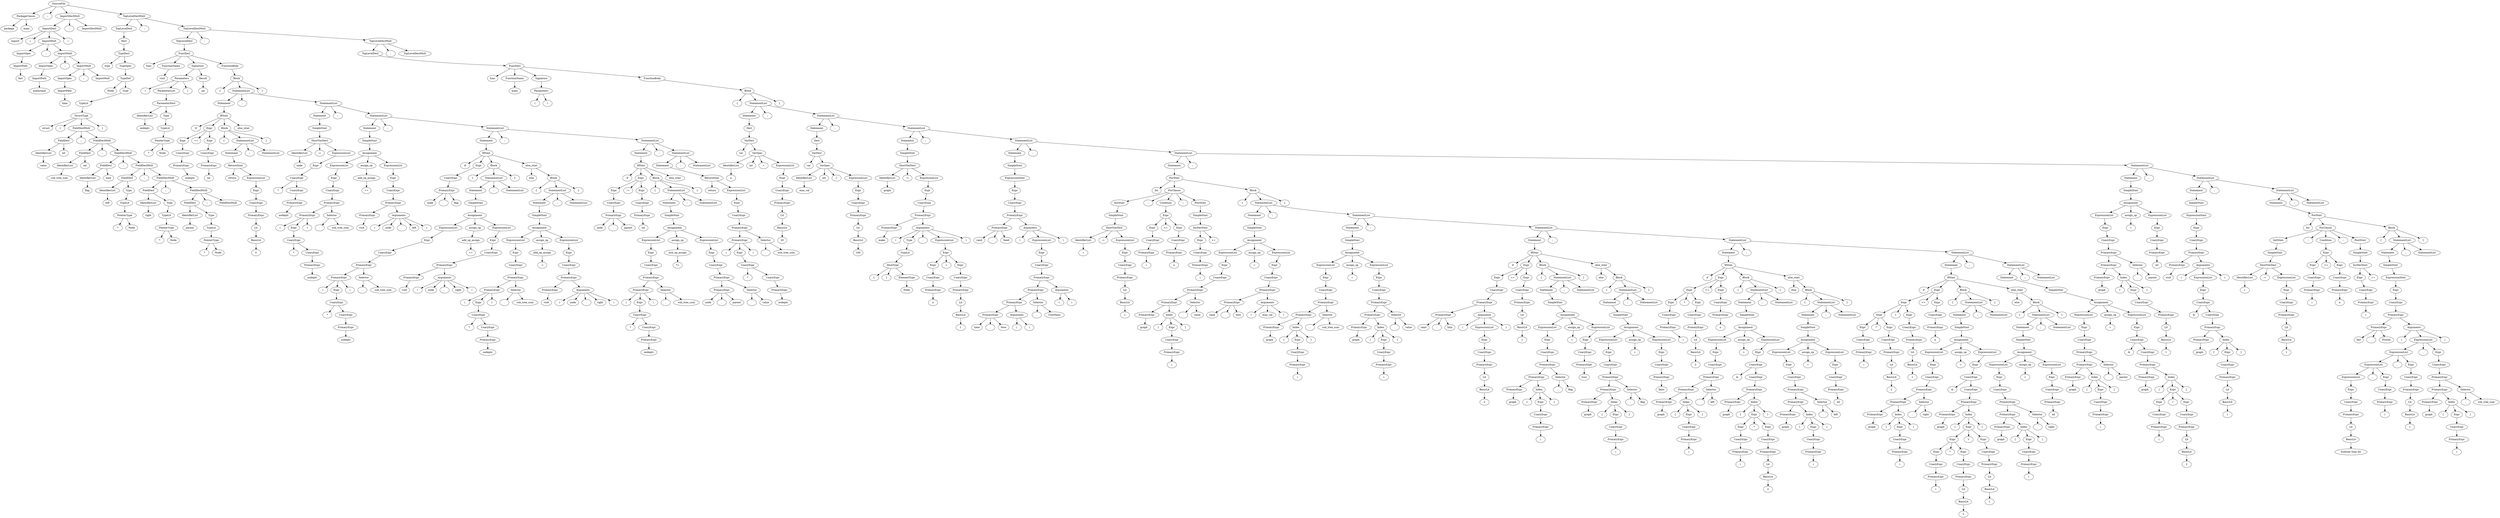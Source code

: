 digraph ParseTree {
0[label="SourceFile"]; 1[label="PackageClause"]; 0->1 ;
1[label="PackageClause"]; 2[label="package"]; 1->2 ;
1[label="PackageClause"]; 3[label="main"]; 1->3 ;
0[label="SourceFile"]; 4[label=";"]; 0->4 ;
0[label="SourceFile"]; 5[label="ImportDeclMult"]; 0->5 ;
5[label="ImportDeclMult"]; 6[label="ImportDecl"]; 5->6 ;
6[label="ImportDecl"]; 7[label="import"]; 6->7 ;
6[label="ImportDecl"]; 8[label="("]; 6->8 ;
6[label="ImportDecl"]; 9[label="ImportMult"]; 6->9 ;
9[label="ImportMult"]; 10[label="ImportSpec"]; 9->10 ;
10[label="ImportSpec"]; 11[label="ImportPath"]; 10->11 ;
11[label="ImportPath"]; 12[label="fmt"]; 11->12 ;
9[label="ImportMult"]; 13[label=";"]; 9->13 ;
9[label="ImportMult"]; 14[label="ImportMult"]; 9->14 ;
14[label="ImportMult"]; 15[label="ImportSpec"]; 14->15 ;
15[label="ImportSpec"]; 16[label="ImportPath"]; 15->16 ;
16[label="ImportPath"]; 17[label="math/rand"]; 16->17 ;
14[label="ImportMult"]; 18[label=";"]; 14->18 ;
14[label="ImportMult"]; 19[label="ImportMult"]; 14->19 ;
19[label="ImportMult"]; 20[label="ImportSpec"]; 19->20 ;
20[label="ImportSpec"]; 21[label="ImportPath"]; 20->21 ;
21[label="ImportPath"]; 22[label="time"]; 21->22 ;
19[label="ImportMult"]; 23[label=";"]; 19->23 ;
19[label="ImportMult"]; 24[label="ImportMult"]; 19->24 ;
6[label="ImportDecl"]; 25[label=")"]; 6->25 ;
5[label="ImportDeclMult"]; 26[label=";"]; 5->26 ;
5[label="ImportDeclMult"]; 27[label="ImportDeclMult"]; 5->27 ;
0[label="SourceFile"]; 28[label="TopLevelDeclMult"]; 0->28 ;
28[label="TopLevelDeclMult"]; 29[label="TopLevelDecl"]; 28->29 ;
29[label="TopLevelDecl"]; 30[label="Decl"]; 29->30 ;
30[label="Decl"]; 31[label="TypeDecl"]; 30->31 ;
31[label="TypeDecl"]; 32[label="type"]; 31->32 ;
31[label="TypeDecl"]; 33[label="TypeSpec"]; 31->33 ;
33[label="TypeSpec"]; 34[label="TypeDef"]; 33->34 ;
34[label="TypeDef"]; 35[label="Node"]; 34->35 ;
34[label="TypeDef"]; 36[label="Type"]; 34->36 ;
36[label="Type"]; 37[label="TypeLit"]; 36->37 ;
37[label="TypeLit"]; 38[label="StructType"]; 37->38 ;
38[label="StructType"]; 39[label="struct"]; 38->39 ;
38[label="StructType"]; 40[label="{"]; 38->40 ;
38[label="StructType"]; 41[label="FieldDeclMult"]; 38->41 ;
41[label="FieldDeclMult"]; 42[label="FieldDecl"]; 41->42 ;
42[label="FieldDecl"]; 43[label="IdentifierList"]; 42->43 ;
43[label="IdentifierList"]; 44[label="value"]; 43->44 ;
42[label="FieldDecl"]; 45[label="int"]; 42->45 ;
41[label="FieldDeclMult"]; 46[label=";"]; 41->46 ;
41[label="FieldDeclMult"]; 47[label="FieldDeclMult"]; 41->47 ;
47[label="FieldDeclMult"]; 48[label="FieldDecl"]; 47->48 ;
48[label="FieldDecl"]; 49[label="IdentifierList"]; 48->49 ;
49[label="IdentifierList"]; 50[label="sub_tree_sum"]; 49->50 ;
48[label="FieldDecl"]; 51[label="int"]; 48->51 ;
47[label="FieldDeclMult"]; 52[label=";"]; 47->52 ;
47[label="FieldDeclMult"]; 53[label="FieldDeclMult"]; 47->53 ;
53[label="FieldDeclMult"]; 54[label="FieldDecl"]; 53->54 ;
54[label="FieldDecl"]; 55[label="IdentifierList"]; 54->55 ;
55[label="IdentifierList"]; 56[label="flag"]; 55->56 ;
54[label="FieldDecl"]; 57[label="bool"]; 54->57 ;
53[label="FieldDeclMult"]; 58[label=";"]; 53->58 ;
53[label="FieldDeclMult"]; 59[label="FieldDeclMult"]; 53->59 ;
59[label="FieldDeclMult"]; 60[label="FieldDecl"]; 59->60 ;
60[label="FieldDecl"]; 61[label="IdentifierList"]; 60->61 ;
61[label="IdentifierList"]; 62[label="left"]; 61->62 ;
60[label="FieldDecl"]; 63[label="Type"]; 60->63 ;
63[label="Type"]; 64[label="TypeLit"]; 63->64 ;
64[label="TypeLit"]; 65[label="PointerType"]; 64->65 ;
65[label="PointerType"]; 66[label="*"]; 65->66 ;
65[label="PointerType"]; 67[label="Node"]; 65->67 ;
59[label="FieldDeclMult"]; 68[label=";"]; 59->68 ;
59[label="FieldDeclMult"]; 69[label="FieldDeclMult"]; 59->69 ;
69[label="FieldDeclMult"]; 70[label="FieldDecl"]; 69->70 ;
70[label="FieldDecl"]; 71[label="IdentifierList"]; 70->71 ;
71[label="IdentifierList"]; 72[label="right"]; 71->72 ;
70[label="FieldDecl"]; 73[label="Type"]; 70->73 ;
73[label="Type"]; 74[label="TypeLit"]; 73->74 ;
74[label="TypeLit"]; 75[label="PointerType"]; 74->75 ;
75[label="PointerType"]; 76[label="*"]; 75->76 ;
75[label="PointerType"]; 77[label="Node"]; 75->77 ;
69[label="FieldDeclMult"]; 78[label=";"]; 69->78 ;
69[label="FieldDeclMult"]; 79[label="FieldDeclMult"]; 69->79 ;
79[label="FieldDeclMult"]; 80[label="FieldDecl"]; 79->80 ;
80[label="FieldDecl"]; 81[label="IdentifierList"]; 80->81 ;
81[label="IdentifierList"]; 82[label="parent"]; 81->82 ;
80[label="FieldDecl"]; 83[label="Type"]; 80->83 ;
83[label="Type"]; 84[label="TypeLit"]; 83->84 ;
84[label="TypeLit"]; 85[label="PointerType"]; 84->85 ;
85[label="PointerType"]; 86[label="*"]; 85->86 ;
85[label="PointerType"]; 87[label="Node"]; 85->87 ;
79[label="FieldDeclMult"]; 88[label=";"]; 79->88 ;
79[label="FieldDeclMult"]; 89[label="FieldDeclMult"]; 79->89 ;
38[label="StructType"]; 90[label="}"]; 38->90 ;
28[label="TopLevelDeclMult"]; 91[label=";"]; 28->91 ;
28[label="TopLevelDeclMult"]; 92[label="TopLevelDeclMult"]; 28->92 ;
92[label="TopLevelDeclMult"]; 93[label="TopLevelDecl"]; 92->93 ;
93[label="TopLevelDecl"]; 94[label="FuncDecl"]; 93->94 ;
94[label="FuncDecl"]; 95[label="func"]; 94->95 ;
94[label="FuncDecl"]; 96[label="FunctionName"]; 94->96 ;
96[label="FunctionName"]; 97[label="visit"]; 96->97 ;
94[label="FuncDecl"]; 98[label="Signature"]; 94->98 ;
98[label="Signature"]; 99[label="Parameters"]; 98->99 ;
99[label="Parameters"]; 100[label="("]; 99->100 ;
99[label="Parameters"]; 101[label="ParameterList"]; 99->101 ;
101[label="ParameterList"]; 102[label="ParameterDecl"]; 101->102 ;
102[label="ParameterDecl"]; 103[label="IdentifierList"]; 102->103 ;
103[label="IdentifierList"]; 104[label="nodeptr"]; 103->104 ;
102[label="ParameterDecl"]; 105[label="Type"]; 102->105 ;
105[label="Type"]; 106[label="TypeLit"]; 105->106 ;
106[label="TypeLit"]; 107[label="PointerType"]; 106->107 ;
107[label="PointerType"]; 108[label="*"]; 107->108 ;
107[label="PointerType"]; 109[label="Node"]; 107->109 ;
99[label="Parameters"]; 110[label=")"]; 99->110 ;
98[label="Signature"]; 111[label="Result"]; 98->111 ;
111[label="Result"]; 112[label="int"]; 111->112 ;
94[label="FuncDecl"]; 113[label="FunctionBody"]; 94->113 ;
113[label="FunctionBody"]; 114[label="Block"]; 113->114 ;
114[label="Block"]; 115[label="{"]; 114->115 ;
114[label="Block"]; 116[label="StatementList"]; 114->116 ;
116[label="StatementList"]; 117[label="Statement"]; 116->117 ;
117[label="Statement"]; 118[label="IfStmt"]; 117->118 ;
118[label="IfStmt"]; 119[label="if"]; 118->119 ;
118[label="IfStmt"]; 120[label="Expr"]; 118->120 ;
120[label="Expr"]; 121[label="Expr"]; 120->121 ;
121[label="Expr"]; 122[label="UnaryExpr"]; 121->122 ;
122[label="UnaryExpr"]; 123[label="PrimaryExpr"]; 122->123 ;
123[label="PrimaryExpr"]; 124[label="nodeptr"]; 123->124 ;
120[label="Expr"]; 125[label="=="]; 120->125 ;
120[label="Expr"]; 126[label="Expr"]; 120->126 ;
126[label="Expr"]; 127[label="UnaryExpr"]; 126->127 ;
127[label="UnaryExpr"]; 128[label="PrimaryExpr"]; 127->128 ;
128[label="PrimaryExpr"]; 129[label="nil"]; 128->129 ;
118[label="IfStmt"]; 130[label="Block"]; 118->130 ;
130[label="Block"]; 131[label="{"]; 130->131 ;
130[label="Block"]; 132[label="StatementList"]; 130->132 ;
132[label="StatementList"]; 133[label="Statement"]; 132->133 ;
133[label="Statement"]; 134[label="ReturnStmt"]; 133->134 ;
134[label="ReturnStmt"]; 135[label="return"]; 134->135 ;
134[label="ReturnStmt"]; 136[label="ExpressionList"]; 134->136 ;
136[label="ExpressionList"]; 137[label="Expr"]; 136->137 ;
137[label="Expr"]; 138[label="UnaryExpr"]; 137->138 ;
138[label="UnaryExpr"]; 139[label="PrimaryExpr"]; 138->139 ;
139[label="PrimaryExpr"]; 140[label="Lit"]; 139->140 ;
140[label="Lit"]; 141[label="BasicLit"]; 140->141 ;
141[label="BasicLit"]; 142[label="0"]; 141->142 ;
132[label="StatementList"]; 143[label=";"]; 132->143 ;
132[label="StatementList"]; 144[label="StatementList"]; 132->144 ;
130[label="Block"]; 145[label="}"]; 130->145 ;
118[label="IfStmt"]; 146[label="else_stmt"]; 118->146 ;
116[label="StatementList"]; 147[label=";"]; 116->147 ;
116[label="StatementList"]; 148[label="StatementList"]; 116->148 ;
148[label="StatementList"]; 149[label="Statement"]; 148->149 ;
149[label="Statement"]; 150[label="SimpleStmt"]; 149->150 ;
150[label="SimpleStmt"]; 151[label="ShortVarDecl"]; 150->151 ;
151[label="ShortVarDecl"]; 152[label="IdentifierList"]; 151->152 ;
152[label="IdentifierList"]; 153[label="node"]; 152->153 ;
151[label="ShortVarDecl"]; 154[label=":="]; 151->154 ;
151[label="ShortVarDecl"]; 155[label="ExpressionList"]; 151->155 ;
155[label="ExpressionList"]; 156[label="Expr"]; 155->156 ;
156[label="Expr"]; 157[label="UnaryExpr"]; 156->157 ;
157[label="UnaryExpr"]; 158[label="*"]; 157->158 ;
157[label="UnaryExpr"]; 159[label="UnaryExpr"]; 157->159 ;
159[label="UnaryExpr"]; 160[label="PrimaryExpr"]; 159->160 ;
160[label="PrimaryExpr"]; 161[label="nodeptr"]; 160->161 ;
148[label="StatementList"]; 162[label=";"]; 148->162 ;
148[label="StatementList"]; 163[label="StatementList"]; 148->163 ;
163[label="StatementList"]; 164[label="Statement"]; 163->164 ;
164[label="Statement"]; 165[label="SimpleStmt"]; 164->165 ;
165[label="SimpleStmt"]; 166[label="Assignment"]; 165->166 ;
166[label="Assignment"]; 167[label="ExpressionList"]; 166->167 ;
167[label="ExpressionList"]; 168[label="Expr"]; 167->168 ;
168[label="Expr"]; 169[label="UnaryExpr"]; 168->169 ;
169[label="UnaryExpr"]; 170[label="PrimaryExpr"]; 169->170 ;
170[label="PrimaryExpr"]; 171[label="PrimaryExpr"]; 170->171 ;
171[label="PrimaryExpr"]; 172[label="("]; 171->172 ;
171[label="PrimaryExpr"]; 173[label="Expr"]; 171->173 ;
173[label="Expr"]; 174[label="UnaryExpr"]; 173->174 ;
174[label="UnaryExpr"]; 175[label="*"]; 174->175 ;
174[label="UnaryExpr"]; 176[label="UnaryExpr"]; 174->176 ;
176[label="UnaryExpr"]; 177[label="PrimaryExpr"]; 176->177 ;
177[label="PrimaryExpr"]; 178[label="nodeptr"]; 177->178 ;
171[label="PrimaryExpr"]; 179[label=")"]; 171->179 ;
170[label="PrimaryExpr"]; 180[label="Selector"]; 170->180 ;
180[label="Selector"]; 181[label="."]; 180->181 ;
180[label="Selector"]; 182[label="sub_tree_sum"]; 180->182 ;
166[label="Assignment"]; 183[label="assign_op"]; 166->183 ;
183[label="assign_op"]; 184[label="add_op_assign"]; 183->184 ;
184[label="add_op_assign"]; 185[label="+="]; 184->185 ;
166[label="Assignment"]; 186[label="ExpressionList"]; 166->186 ;
186[label="ExpressionList"]; 187[label="Expr"]; 186->187 ;
187[label="Expr"]; 188[label="UnaryExpr"]; 187->188 ;
188[label="UnaryExpr"]; 189[label="PrimaryExpr"]; 188->189 ;
189[label="PrimaryExpr"]; 190[label="PrimaryExpr"]; 189->190 ;
190[label="PrimaryExpr"]; 191[label="visit"]; 190->191 ;
189[label="PrimaryExpr"]; 192[label="Arguments"]; 189->192 ;
192[label="Arguments"]; 193[label="("]; 192->193 ;
192[label="Arguments"]; 194[label="node"]; 192->194 ;
192[label="Arguments"]; 195[label="."]; 192->195 ;
192[label="Arguments"]; 196[label="left"]; 192->196 ;
192[label="Arguments"]; 197[label=")"]; 192->197 ;
163[label="StatementList"]; 198[label=";"]; 163->198 ;
163[label="StatementList"]; 199[label="StatementList"]; 163->199 ;
199[label="StatementList"]; 200[label="Statement"]; 199->200 ;
200[label="Statement"]; 201[label="IfStmt"]; 200->201 ;
201[label="IfStmt"]; 202[label="if"]; 201->202 ;
201[label="IfStmt"]; 203[label="Expr"]; 201->203 ;
203[label="Expr"]; 204[label="UnaryExpr"]; 203->204 ;
204[label="UnaryExpr"]; 205[label="PrimaryExpr"]; 204->205 ;
205[label="PrimaryExpr"]; 206[label="node"]; 205->206 ;
205[label="PrimaryExpr"]; 207[label="."]; 205->207 ;
205[label="PrimaryExpr"]; 208[label="flag"]; 205->208 ;
201[label="IfStmt"]; 209[label="Block"]; 201->209 ;
209[label="Block"]; 210[label="{"]; 209->210 ;
209[label="Block"]; 211[label="StatementList"]; 209->211 ;
211[label="StatementList"]; 212[label="Statement"]; 211->212 ;
212[label="Statement"]; 213[label="SimpleStmt"]; 212->213 ;
213[label="SimpleStmt"]; 214[label="Assignment"]; 213->214 ;
214[label="Assignment"]; 215[label="ExpressionList"]; 214->215 ;
215[label="ExpressionList"]; 216[label="Expr"]; 215->216 ;
216[label="Expr"]; 217[label="UnaryExpr"]; 216->217 ;
217[label="UnaryExpr"]; 218[label="PrimaryExpr"]; 217->218 ;
218[label="PrimaryExpr"]; 219[label="PrimaryExpr"]; 218->219 ;
219[label="PrimaryExpr"]; 220[label="("]; 219->220 ;
219[label="PrimaryExpr"]; 221[label="Expr"]; 219->221 ;
221[label="Expr"]; 222[label="UnaryExpr"]; 221->222 ;
222[label="UnaryExpr"]; 223[label="*"]; 222->223 ;
222[label="UnaryExpr"]; 224[label="UnaryExpr"]; 222->224 ;
224[label="UnaryExpr"]; 225[label="PrimaryExpr"]; 224->225 ;
225[label="PrimaryExpr"]; 226[label="nodeptr"]; 225->226 ;
219[label="PrimaryExpr"]; 227[label=")"]; 219->227 ;
218[label="PrimaryExpr"]; 228[label="Selector"]; 218->228 ;
228[label="Selector"]; 229[label="."]; 228->229 ;
228[label="Selector"]; 230[label="sub_tree_sum"]; 228->230 ;
214[label="Assignment"]; 231[label="assign_op"]; 214->231 ;
231[label="assign_op"]; 232[label="add_op_assign"]; 231->232 ;
232[label="add_op_assign"]; 233[label="+="]; 232->233 ;
214[label="Assignment"]; 234[label="ExpressionList"]; 214->234 ;
234[label="ExpressionList"]; 235[label="Expr"]; 234->235 ;
235[label="Expr"]; 236[label="UnaryExpr"]; 235->236 ;
236[label="UnaryExpr"]; 237[label="PrimaryExpr"]; 236->237 ;
237[label="PrimaryExpr"]; 238[label="PrimaryExpr"]; 237->238 ;
238[label="PrimaryExpr"]; 239[label="visit"]; 238->239 ;
237[label="PrimaryExpr"]; 240[label="Arguments"]; 237->240 ;
240[label="Arguments"]; 241[label="("]; 240->241 ;
240[label="Arguments"]; 242[label="node"]; 240->242 ;
240[label="Arguments"]; 243[label="."]; 240->243 ;
240[label="Arguments"]; 244[label="right"]; 240->244 ;
240[label="Arguments"]; 245[label=")"]; 240->245 ;
211[label="StatementList"]; 246[label=";"]; 211->246 ;
211[label="StatementList"]; 247[label="StatementList"]; 211->247 ;
209[label="Block"]; 248[label="}"]; 209->248 ;
201[label="IfStmt"]; 249[label="else_stmt"]; 201->249 ;
249[label="else_stmt"]; 250[label="else"]; 249->250 ;
249[label="else_stmt"]; 251[label="Block"]; 249->251 ;
251[label="Block"]; 252[label="{"]; 251->252 ;
251[label="Block"]; 253[label="StatementList"]; 251->253 ;
253[label="StatementList"]; 254[label="Statement"]; 253->254 ;
254[label="Statement"]; 255[label="SimpleStmt"]; 254->255 ;
255[label="SimpleStmt"]; 256[label="Assignment"]; 255->256 ;
256[label="Assignment"]; 257[label="ExpressionList"]; 256->257 ;
257[label="ExpressionList"]; 258[label="Expr"]; 257->258 ;
258[label="Expr"]; 259[label="UnaryExpr"]; 258->259 ;
259[label="UnaryExpr"]; 260[label="PrimaryExpr"]; 259->260 ;
260[label="PrimaryExpr"]; 261[label="PrimaryExpr"]; 260->261 ;
261[label="PrimaryExpr"]; 262[label="("]; 261->262 ;
261[label="PrimaryExpr"]; 263[label="Expr"]; 261->263 ;
263[label="Expr"]; 264[label="UnaryExpr"]; 263->264 ;
264[label="UnaryExpr"]; 265[label="*"]; 264->265 ;
264[label="UnaryExpr"]; 266[label="UnaryExpr"]; 264->266 ;
266[label="UnaryExpr"]; 267[label="PrimaryExpr"]; 266->267 ;
267[label="PrimaryExpr"]; 268[label="nodeptr"]; 267->268 ;
261[label="PrimaryExpr"]; 269[label=")"]; 261->269 ;
260[label="PrimaryExpr"]; 270[label="Selector"]; 260->270 ;
270[label="Selector"]; 271[label="."]; 270->271 ;
270[label="Selector"]; 272[label="sub_tree_sum"]; 270->272 ;
256[label="Assignment"]; 273[label="assign_op"]; 256->273 ;
273[label="assign_op"]; 274[label="add_op_assign"]; 273->274 ;
274[label="add_op_assign"]; 275[label="-="]; 274->275 ;
256[label="Assignment"]; 276[label="ExpressionList"]; 256->276 ;
276[label="ExpressionList"]; 277[label="Expr"]; 276->277 ;
277[label="Expr"]; 278[label="UnaryExpr"]; 277->278 ;
278[label="UnaryExpr"]; 279[label="PrimaryExpr"]; 278->279 ;
279[label="PrimaryExpr"]; 280[label="PrimaryExpr"]; 279->280 ;
280[label="PrimaryExpr"]; 281[label="visit"]; 280->281 ;
279[label="PrimaryExpr"]; 282[label="Arguments"]; 279->282 ;
282[label="Arguments"]; 283[label="("]; 282->283 ;
282[label="Arguments"]; 284[label="node"]; 282->284 ;
282[label="Arguments"]; 285[label="."]; 282->285 ;
282[label="Arguments"]; 286[label="right"]; 282->286 ;
282[label="Arguments"]; 287[label=")"]; 282->287 ;
253[label="StatementList"]; 288[label=";"]; 253->288 ;
253[label="StatementList"]; 289[label="StatementList"]; 253->289 ;
251[label="Block"]; 290[label="}"]; 251->290 ;
199[label="StatementList"]; 291[label=";"]; 199->291 ;
199[label="StatementList"]; 292[label="StatementList"]; 199->292 ;
292[label="StatementList"]; 293[label="Statement"]; 292->293 ;
293[label="Statement"]; 294[label="IfStmt"]; 293->294 ;
294[label="IfStmt"]; 295[label="if"]; 294->295 ;
294[label="IfStmt"]; 296[label="Expr"]; 294->296 ;
296[label="Expr"]; 297[label="Expr"]; 296->297 ;
297[label="Expr"]; 298[label="UnaryExpr"]; 297->298 ;
298[label="UnaryExpr"]; 299[label="PrimaryExpr"]; 298->299 ;
299[label="PrimaryExpr"]; 300[label="node"]; 299->300 ;
299[label="PrimaryExpr"]; 301[label="."]; 299->301 ;
299[label="PrimaryExpr"]; 302[label="parent"]; 299->302 ;
296[label="Expr"]; 303[label="!="]; 296->303 ;
296[label="Expr"]; 304[label="Expr"]; 296->304 ;
304[label="Expr"]; 305[label="UnaryExpr"]; 304->305 ;
305[label="UnaryExpr"]; 306[label="PrimaryExpr"]; 305->306 ;
306[label="PrimaryExpr"]; 307[label="nil"]; 306->307 ;
294[label="IfStmt"]; 308[label="Block"]; 294->308 ;
308[label="Block"]; 309[label="{"]; 308->309 ;
308[label="Block"]; 310[label="StatementList"]; 308->310 ;
310[label="StatementList"]; 311[label="Statement"]; 310->311 ;
311[label="Statement"]; 312[label="SimpleStmt"]; 311->312 ;
312[label="SimpleStmt"]; 313[label="Assignment"]; 312->313 ;
313[label="Assignment"]; 314[label="ExpressionList"]; 313->314 ;
314[label="ExpressionList"]; 315[label="Expr"]; 314->315 ;
315[label="Expr"]; 316[label="UnaryExpr"]; 315->316 ;
316[label="UnaryExpr"]; 317[label="PrimaryExpr"]; 316->317 ;
317[label="PrimaryExpr"]; 318[label="PrimaryExpr"]; 317->318 ;
318[label="PrimaryExpr"]; 319[label="("]; 318->319 ;
318[label="PrimaryExpr"]; 320[label="Expr"]; 318->320 ;
320[label="Expr"]; 321[label="UnaryExpr"]; 320->321 ;
321[label="UnaryExpr"]; 322[label="*"]; 321->322 ;
321[label="UnaryExpr"]; 323[label="UnaryExpr"]; 321->323 ;
323[label="UnaryExpr"]; 324[label="PrimaryExpr"]; 323->324 ;
324[label="PrimaryExpr"]; 325[label="nodeptr"]; 324->325 ;
318[label="PrimaryExpr"]; 326[label=")"]; 318->326 ;
317[label="PrimaryExpr"]; 327[label="Selector"]; 317->327 ;
327[label="Selector"]; 328[label="."]; 327->328 ;
327[label="Selector"]; 329[label="sub_tree_sum"]; 327->329 ;
313[label="Assignment"]; 330[label="assign_op"]; 313->330 ;
330[label="assign_op"]; 331[label="mul_op_assign"]; 330->331 ;
331[label="mul_op_assign"]; 332[label="*="]; 331->332 ;
313[label="Assignment"]; 333[label="ExpressionList"]; 313->333 ;
333[label="ExpressionList"]; 334[label="Expr"]; 333->334 ;
334[label="Expr"]; 335[label="UnaryExpr"]; 334->335 ;
335[label="UnaryExpr"]; 336[label="PrimaryExpr"]; 335->336 ;
336[label="PrimaryExpr"]; 337[label="PrimaryExpr"]; 336->337 ;
337[label="PrimaryExpr"]; 338[label="node"]; 337->338 ;
337[label="PrimaryExpr"]; 339[label="."]; 337->339 ;
337[label="PrimaryExpr"]; 340[label="parent"]; 337->340 ;
336[label="PrimaryExpr"]; 341[label="Selector"]; 336->341 ;
341[label="Selector"]; 342[label="."]; 341->342 ;
341[label="Selector"]; 343[label="value"]; 341->343 ;
310[label="StatementList"]; 344[label=";"]; 310->344 ;
310[label="StatementList"]; 345[label="StatementList"]; 310->345 ;
308[label="Block"]; 346[label="}"]; 308->346 ;
294[label="IfStmt"]; 347[label="else_stmt"]; 294->347 ;
292[label="StatementList"]; 348[label=";"]; 292->348 ;
292[label="StatementList"]; 349[label="StatementList"]; 292->349 ;
349[label="StatementList"]; 350[label="Statement"]; 349->350 ;
350[label="Statement"]; 351[label="ReturnStmt"]; 350->351 ;
351[label="ReturnStmt"]; 352[label="return"]; 351->352 ;
351[label="ReturnStmt"]; 353[label="ExpressionList"]; 351->353 ;
353[label="ExpressionList"]; 354[label="Expr"]; 353->354 ;
354[label="Expr"]; 355[label="UnaryExpr"]; 354->355 ;
355[label="UnaryExpr"]; 356[label="PrimaryExpr"]; 355->356 ;
356[label="PrimaryExpr"]; 357[label="PrimaryExpr"]; 356->357 ;
357[label="PrimaryExpr"]; 358[label="("]; 357->358 ;
357[label="PrimaryExpr"]; 359[label="Expr"]; 357->359 ;
359[label="Expr"]; 360[label="UnaryExpr"]; 359->360 ;
360[label="UnaryExpr"]; 361[label="*"]; 360->361 ;
360[label="UnaryExpr"]; 362[label="UnaryExpr"]; 360->362 ;
362[label="UnaryExpr"]; 363[label="PrimaryExpr"]; 362->363 ;
363[label="PrimaryExpr"]; 364[label="nodeptr"]; 363->364 ;
357[label="PrimaryExpr"]; 365[label=")"]; 357->365 ;
356[label="PrimaryExpr"]; 366[label="Selector"]; 356->366 ;
366[label="Selector"]; 367[label="."]; 366->367 ;
366[label="Selector"]; 368[label="sub_tree_sum"]; 366->368 ;
349[label="StatementList"]; 369[label=";"]; 349->369 ;
349[label="StatementList"]; 370[label="StatementList"]; 349->370 ;
114[label="Block"]; 371[label="}"]; 114->371 ;
92[label="TopLevelDeclMult"]; 372[label=";"]; 92->372 ;
92[label="TopLevelDeclMult"]; 373[label="TopLevelDeclMult"]; 92->373 ;
373[label="TopLevelDeclMult"]; 374[label="TopLevelDecl"]; 373->374 ;
374[label="TopLevelDecl"]; 375[label="FuncDecl"]; 374->375 ;
375[label="FuncDecl"]; 376[label="func"]; 375->376 ;
375[label="FuncDecl"]; 377[label="FunctionName"]; 375->377 ;
377[label="FunctionName"]; 378[label="main"]; 377->378 ;
375[label="FuncDecl"]; 379[label="Signature"]; 375->379 ;
379[label="Signature"]; 380[label="Parameters"]; 379->380 ;
380[label="Parameters"]; 381[label="("]; 380->381 ;
380[label="Parameters"]; 382[label=")"]; 380->382 ;
375[label="FuncDecl"]; 383[label="FunctionBody"]; 375->383 ;
383[label="FunctionBody"]; 384[label="Block"]; 383->384 ;
384[label="Block"]; 385[label="{"]; 384->385 ;
384[label="Block"]; 386[label="StatementList"]; 384->386 ;
386[label="StatementList"]; 387[label="Statement"]; 386->387 ;
387[label="Statement"]; 388[label="Decl"]; 387->388 ;
388[label="Decl"]; 389[label="VarDecl"]; 388->389 ;
389[label="VarDecl"]; 390[label="var"]; 389->390 ;
389[label="VarDecl"]; 391[label="VarSpec"]; 389->391 ;
391[label="VarSpec"]; 392[label="IdentifierList"]; 391->392 ;
392[label="IdentifierList"]; 393[label="n"]; 392->393 ;
391[label="VarSpec"]; 394[label="int"]; 391->394 ;
391[label="VarSpec"]; 395[label="="]; 391->395 ;
391[label="VarSpec"]; 396[label="ExpressionList"]; 391->396 ;
396[label="ExpressionList"]; 397[label="Expr"]; 396->397 ;
397[label="Expr"]; 398[label="UnaryExpr"]; 397->398 ;
398[label="UnaryExpr"]; 399[label="PrimaryExpr"]; 398->399 ;
399[label="PrimaryExpr"]; 400[label="Lit"]; 399->400 ;
400[label="Lit"]; 401[label="BasicLit"]; 400->401 ;
401[label="BasicLit"]; 402[label="20"]; 401->402 ;
386[label="StatementList"]; 403[label=";"]; 386->403 ;
386[label="StatementList"]; 404[label="StatementList"]; 386->404 ;
404[label="StatementList"]; 405[label="Statement"]; 404->405 ;
405[label="Statement"]; 406[label="Decl"]; 405->406 ;
406[label="Decl"]; 407[label="VarDecl"]; 406->407 ;
407[label="VarDecl"]; 408[label="var"]; 407->408 ;
407[label="VarDecl"]; 409[label="VarSpec"]; 407->409 ;
409[label="VarSpec"]; 410[label="IdentifierList"]; 409->410 ;
410[label="IdentifierList"]; 411[label="max_val"]; 410->411 ;
409[label="VarSpec"]; 412[label="int"]; 409->412 ;
409[label="VarSpec"]; 413[label="="]; 409->413 ;
409[label="VarSpec"]; 414[label="ExpressionList"]; 409->414 ;
414[label="ExpressionList"]; 415[label="Expr"]; 414->415 ;
415[label="Expr"]; 416[label="UnaryExpr"]; 415->416 ;
416[label="UnaryExpr"]; 417[label="PrimaryExpr"]; 416->417 ;
417[label="PrimaryExpr"]; 418[label="Lit"]; 417->418 ;
418[label="Lit"]; 419[label="BasicLit"]; 418->419 ;
419[label="BasicLit"]; 420[label="100"]; 419->420 ;
404[label="StatementList"]; 421[label=";"]; 404->421 ;
404[label="StatementList"]; 422[label="StatementList"]; 404->422 ;
422[label="StatementList"]; 423[label="Statement"]; 422->423 ;
423[label="Statement"]; 424[label="SimpleStmt"]; 423->424 ;
424[label="SimpleStmt"]; 425[label="ShortVarDecl"]; 424->425 ;
425[label="ShortVarDecl"]; 426[label="IdentifierList"]; 425->426 ;
426[label="IdentifierList"]; 427[label="graph"]; 426->427 ;
425[label="ShortVarDecl"]; 428[label=":="]; 425->428 ;
425[label="ShortVarDecl"]; 429[label="ExpressionList"]; 425->429 ;
429[label="ExpressionList"]; 430[label="Expr"]; 429->430 ;
430[label="Expr"]; 431[label="UnaryExpr"]; 430->431 ;
431[label="UnaryExpr"]; 432[label="PrimaryExpr"]; 431->432 ;
432[label="PrimaryExpr"]; 433[label="PrimaryExpr"]; 432->433 ;
433[label="PrimaryExpr"]; 434[label="make"]; 433->434 ;
432[label="PrimaryExpr"]; 435[label="Arguments"]; 432->435 ;
435[label="Arguments"]; 436[label="("]; 435->436 ;
435[label="Arguments"]; 437[label="Type"]; 435->437 ;
437[label="Type"]; 438[label="TypeLit"]; 437->438 ;
438[label="TypeLit"]; 439[label="SliceType"]; 438->439 ;
439[label="SliceType"]; 440[label="["]; 439->440 ;
439[label="SliceType"]; 441[label="]"]; 439->441 ;
439[label="SliceType"]; 442[label="ElementType"]; 439->442 ;
442[label="ElementType"]; 443[label="Node"]; 442->443 ;
435[label="Arguments"]; 444[label=","]; 435->444 ;
435[label="Arguments"]; 445[label="ExpressionList"]; 435->445 ;
445[label="ExpressionList"]; 446[label="Expr"]; 445->446 ;
446[label="Expr"]; 447[label="Expr"]; 446->447 ;
447[label="Expr"]; 448[label="UnaryExpr"]; 447->448 ;
448[label="UnaryExpr"]; 449[label="PrimaryExpr"]; 448->449 ;
449[label="PrimaryExpr"]; 450[label="n"]; 449->450 ;
446[label="Expr"]; 451[label="+"]; 446->451 ;
446[label="Expr"]; 452[label="Expr"]; 446->452 ;
452[label="Expr"]; 453[label="UnaryExpr"]; 452->453 ;
453[label="UnaryExpr"]; 454[label="PrimaryExpr"]; 453->454 ;
454[label="PrimaryExpr"]; 455[label="Lit"]; 454->455 ;
455[label="Lit"]; 456[label="BasicLit"]; 455->456 ;
456[label="BasicLit"]; 457[label="1"]; 456->457 ;
435[label="Arguments"]; 458[label=")"]; 435->458 ;
422[label="StatementList"]; 459[label=";"]; 422->459 ;
422[label="StatementList"]; 460[label="StatementList"]; 422->460 ;
460[label="StatementList"]; 461[label="Statement"]; 460->461 ;
461[label="Statement"]; 462[label="SimpleStmt"]; 461->462 ;
462[label="SimpleStmt"]; 463[label="ExpressionStmt"]; 462->463 ;
463[label="ExpressionStmt"]; 464[label="Expr"]; 463->464 ;
464[label="Expr"]; 465[label="UnaryExpr"]; 464->465 ;
465[label="UnaryExpr"]; 466[label="PrimaryExpr"]; 465->466 ;
466[label="PrimaryExpr"]; 467[label="PrimaryExpr"]; 466->467 ;
467[label="PrimaryExpr"]; 468[label="rand"]; 467->468 ;
467[label="PrimaryExpr"]; 469[label="."]; 467->469 ;
467[label="PrimaryExpr"]; 470[label="Seed"]; 467->470 ;
466[label="PrimaryExpr"]; 471[label="Arguments"]; 466->471 ;
471[label="Arguments"]; 472[label="("]; 471->472 ;
471[label="Arguments"]; 473[label="ExpressionList"]; 471->473 ;
473[label="ExpressionList"]; 474[label="Expr"]; 473->474 ;
474[label="Expr"]; 475[label="UnaryExpr"]; 474->475 ;
475[label="UnaryExpr"]; 476[label="PrimaryExpr"]; 475->476 ;
476[label="PrimaryExpr"]; 477[label="PrimaryExpr"]; 476->477 ;
477[label="PrimaryExpr"]; 478[label="PrimaryExpr"]; 477->478 ;
478[label="PrimaryExpr"]; 479[label="PrimaryExpr"]; 478->479 ;
479[label="PrimaryExpr"]; 480[label="time"]; 479->480 ;
479[label="PrimaryExpr"]; 481[label="."]; 479->481 ;
479[label="PrimaryExpr"]; 482[label="Now"]; 479->482 ;
478[label="PrimaryExpr"]; 483[label="Arguments"]; 478->483 ;
483[label="Arguments"]; 484[label="("]; 483->484 ;
483[label="Arguments"]; 485[label=")"]; 483->485 ;
477[label="PrimaryExpr"]; 486[label="Selector"]; 477->486 ;
486[label="Selector"]; 487[label="."]; 486->487 ;
486[label="Selector"]; 488[label="UnixNano"]; 486->488 ;
476[label="PrimaryExpr"]; 489[label="Arguments"]; 476->489 ;
489[label="Arguments"]; 490[label="("]; 489->490 ;
489[label="Arguments"]; 491[label=")"]; 489->491 ;
471[label="Arguments"]; 492[label=")"]; 471->492 ;
460[label="StatementList"]; 493[label=";"]; 460->493 ;
460[label="StatementList"]; 494[label="StatementList"]; 460->494 ;
494[label="StatementList"]; 495[label="Statement"]; 494->495 ;
495[label="Statement"]; 496[label="ForStmt"]; 495->496 ;
496[label="ForStmt"]; 497[label="for"]; 496->497 ;
496[label="ForStmt"]; 498[label="ForClause"]; 496->498 ;
498[label="ForClause"]; 499[label="InitStmt"]; 498->499 ;
499[label="InitStmt"]; 500[label="SimpleStmt"]; 499->500 ;
500[label="SimpleStmt"]; 501[label="ShortVarDecl"]; 500->501 ;
501[label="ShortVarDecl"]; 502[label="IdentifierList"]; 501->502 ;
502[label="IdentifierList"]; 503[label="i"]; 502->503 ;
501[label="ShortVarDecl"]; 504[label=":="]; 501->504 ;
501[label="ShortVarDecl"]; 505[label="ExpressionList"]; 501->505 ;
505[label="ExpressionList"]; 506[label="Expr"]; 505->506 ;
506[label="Expr"]; 507[label="UnaryExpr"]; 506->507 ;
507[label="UnaryExpr"]; 508[label="PrimaryExpr"]; 507->508 ;
508[label="PrimaryExpr"]; 509[label="Lit"]; 508->509 ;
509[label="Lit"]; 510[label="BasicLit"]; 509->510 ;
510[label="BasicLit"]; 511[label="1"]; 510->511 ;
498[label="ForClause"]; 512[label=";"]; 498->512 ;
498[label="ForClause"]; 513[label="Condition"]; 498->513 ;
513[label="Condition"]; 514[label="Expr"]; 513->514 ;
514[label="Expr"]; 515[label="Expr"]; 514->515 ;
515[label="Expr"]; 516[label="UnaryExpr"]; 515->516 ;
516[label="UnaryExpr"]; 517[label="PrimaryExpr"]; 516->517 ;
517[label="PrimaryExpr"]; 518[label="i"]; 517->518 ;
514[label="Expr"]; 519[label="<="]; 514->519 ;
514[label="Expr"]; 520[label="Expr"]; 514->520 ;
520[label="Expr"]; 521[label="UnaryExpr"]; 520->521 ;
521[label="UnaryExpr"]; 522[label="PrimaryExpr"]; 521->522 ;
522[label="PrimaryExpr"]; 523[label="n"]; 522->523 ;
498[label="ForClause"]; 524[label=";"]; 498->524 ;
498[label="ForClause"]; 525[label="PostStmt"]; 498->525 ;
525[label="PostStmt"]; 526[label="SimpleStmt"]; 525->526 ;
526[label="SimpleStmt"]; 527[label="IncDecStmt"]; 526->527 ;
527[label="IncDecStmt"]; 528[label="Expr"]; 527->528 ;
528[label="Expr"]; 529[label="UnaryExpr"]; 528->529 ;
529[label="UnaryExpr"]; 530[label="PrimaryExpr"]; 529->530 ;
530[label="PrimaryExpr"]; 531[label="i"]; 530->531 ;
527[label="IncDecStmt"]; 532[label="++"]; 527->532 ;
496[label="ForStmt"]; 533[label="Block"]; 496->533 ;
533[label="Block"]; 534[label="{"]; 533->534 ;
533[label="Block"]; 535[label="StatementList"]; 533->535 ;
535[label="StatementList"]; 536[label="Statement"]; 535->536 ;
536[label="Statement"]; 537[label="SimpleStmt"]; 536->537 ;
537[label="SimpleStmt"]; 538[label="Assignment"]; 537->538 ;
538[label="Assignment"]; 539[label="ExpressionList"]; 538->539 ;
539[label="ExpressionList"]; 540[label="Expr"]; 539->540 ;
540[label="Expr"]; 541[label="UnaryExpr"]; 540->541 ;
541[label="UnaryExpr"]; 542[label="PrimaryExpr"]; 541->542 ;
542[label="PrimaryExpr"]; 543[label="PrimaryExpr"]; 542->543 ;
543[label="PrimaryExpr"]; 544[label="PrimaryExpr"]; 543->544 ;
544[label="PrimaryExpr"]; 545[label="graph"]; 544->545 ;
543[label="PrimaryExpr"]; 546[label="Index"]; 543->546 ;
546[label="Index"]; 547[label="["]; 546->547 ;
546[label="Index"]; 548[label="Expr"]; 546->548 ;
548[label="Expr"]; 549[label="UnaryExpr"]; 548->549 ;
549[label="UnaryExpr"]; 550[label="PrimaryExpr"]; 549->550 ;
550[label="PrimaryExpr"]; 551[label="i"]; 550->551 ;
546[label="Index"]; 552[label="]"]; 546->552 ;
542[label="PrimaryExpr"]; 553[label="Selector"]; 542->553 ;
553[label="Selector"]; 554[label="."]; 553->554 ;
553[label="Selector"]; 555[label="value"]; 553->555 ;
538[label="Assignment"]; 556[label="assign_op"]; 538->556 ;
556[label="assign_op"]; 557[label="="]; 556->557 ;
538[label="Assignment"]; 558[label="ExpressionList"]; 538->558 ;
558[label="ExpressionList"]; 559[label="Expr"]; 558->559 ;
559[label="Expr"]; 560[label="UnaryExpr"]; 559->560 ;
560[label="UnaryExpr"]; 561[label="PrimaryExpr"]; 560->561 ;
561[label="PrimaryExpr"]; 562[label="PrimaryExpr"]; 561->562 ;
562[label="PrimaryExpr"]; 563[label="rand"]; 562->563 ;
562[label="PrimaryExpr"]; 564[label="."]; 562->564 ;
562[label="PrimaryExpr"]; 565[label="Intn"]; 562->565 ;
561[label="PrimaryExpr"]; 566[label="Arguments"]; 561->566 ;
566[label="Arguments"]; 567[label="("]; 566->567 ;
566[label="Arguments"]; 568[label="max_val"]; 566->568 ;
566[label="Arguments"]; 569[label=")"]; 566->569 ;
535[label="StatementList"]; 570[label=";"]; 535->570 ;
535[label="StatementList"]; 571[label="StatementList"]; 535->571 ;
571[label="StatementList"]; 572[label="Statement"]; 571->572 ;
572[label="Statement"]; 573[label="SimpleStmt"]; 572->573 ;
573[label="SimpleStmt"]; 574[label="Assignment"]; 573->574 ;
574[label="Assignment"]; 575[label="ExpressionList"]; 574->575 ;
575[label="ExpressionList"]; 576[label="Expr"]; 575->576 ;
576[label="Expr"]; 577[label="UnaryExpr"]; 576->577 ;
577[label="UnaryExpr"]; 578[label="PrimaryExpr"]; 577->578 ;
578[label="PrimaryExpr"]; 579[label="PrimaryExpr"]; 578->579 ;
579[label="PrimaryExpr"]; 580[label="PrimaryExpr"]; 579->580 ;
580[label="PrimaryExpr"]; 581[label="graph"]; 580->581 ;
579[label="PrimaryExpr"]; 582[label="Index"]; 579->582 ;
582[label="Index"]; 583[label="["]; 582->583 ;
582[label="Index"]; 584[label="Expr"]; 582->584 ;
584[label="Expr"]; 585[label="UnaryExpr"]; 584->585 ;
585[label="UnaryExpr"]; 586[label="PrimaryExpr"]; 585->586 ;
586[label="PrimaryExpr"]; 587[label="i"]; 586->587 ;
582[label="Index"]; 588[label="]"]; 582->588 ;
578[label="PrimaryExpr"]; 589[label="Selector"]; 578->589 ;
589[label="Selector"]; 590[label="."]; 589->590 ;
589[label="Selector"]; 591[label="sub_tree_sum"]; 589->591 ;
574[label="Assignment"]; 592[label="assign_op"]; 574->592 ;
592[label="assign_op"]; 593[label="="]; 592->593 ;
574[label="Assignment"]; 594[label="ExpressionList"]; 574->594 ;
594[label="ExpressionList"]; 595[label="Expr"]; 594->595 ;
595[label="Expr"]; 596[label="UnaryExpr"]; 595->596 ;
596[label="UnaryExpr"]; 597[label="PrimaryExpr"]; 596->597 ;
597[label="PrimaryExpr"]; 598[label="PrimaryExpr"]; 597->598 ;
598[label="PrimaryExpr"]; 599[label="PrimaryExpr"]; 598->599 ;
599[label="PrimaryExpr"]; 600[label="graph"]; 599->600 ;
598[label="PrimaryExpr"]; 601[label="Index"]; 598->601 ;
601[label="Index"]; 602[label="["]; 601->602 ;
601[label="Index"]; 603[label="Expr"]; 601->603 ;
603[label="Expr"]; 604[label="UnaryExpr"]; 603->604 ;
604[label="UnaryExpr"]; 605[label="PrimaryExpr"]; 604->605 ;
605[label="PrimaryExpr"]; 606[label="i"]; 605->606 ;
601[label="Index"]; 607[label="]"]; 601->607 ;
597[label="PrimaryExpr"]; 608[label="Selector"]; 597->608 ;
608[label="Selector"]; 609[label="."]; 608->609 ;
608[label="Selector"]; 610[label="value"]; 608->610 ;
571[label="StatementList"]; 611[label=";"]; 571->611 ;
571[label="StatementList"]; 612[label="StatementList"]; 571->612 ;
612[label="StatementList"]; 613[label="Statement"]; 612->613 ;
613[label="Statement"]; 614[label="IfStmt"]; 613->614 ;
614[label="IfStmt"]; 615[label="if"]; 614->615 ;
614[label="IfStmt"]; 616[label="Expr"]; 614->616 ;
616[label="Expr"]; 617[label="Expr"]; 616->617 ;
617[label="Expr"]; 618[label="UnaryExpr"]; 617->618 ;
618[label="UnaryExpr"]; 619[label="PrimaryExpr"]; 618->619 ;
619[label="PrimaryExpr"]; 620[label="PrimaryExpr"]; 619->620 ;
620[label="PrimaryExpr"]; 621[label="rand"]; 620->621 ;
620[label="PrimaryExpr"]; 622[label="."]; 620->622 ;
620[label="PrimaryExpr"]; 623[label="Intn"]; 620->623 ;
619[label="PrimaryExpr"]; 624[label="Arguments"]; 619->624 ;
624[label="Arguments"]; 625[label="("]; 624->625 ;
624[label="Arguments"]; 626[label="ExpressionList"]; 624->626 ;
626[label="ExpressionList"]; 627[label="Expr"]; 626->627 ;
627[label="Expr"]; 628[label="UnaryExpr"]; 627->628 ;
628[label="UnaryExpr"]; 629[label="PrimaryExpr"]; 628->629 ;
629[label="PrimaryExpr"]; 630[label="Lit"]; 629->630 ;
630[label="Lit"]; 631[label="BasicLit"]; 630->631 ;
631[label="BasicLit"]; 632[label="2"]; 631->632 ;
624[label="Arguments"]; 633[label=")"]; 624->633 ;
616[label="Expr"]; 634[label="=="]; 616->634 ;
616[label="Expr"]; 635[label="Expr"]; 616->635 ;
635[label="Expr"]; 636[label="UnaryExpr"]; 635->636 ;
636[label="UnaryExpr"]; 637[label="PrimaryExpr"]; 636->637 ;
637[label="PrimaryExpr"]; 638[label="Lit"]; 637->638 ;
638[label="Lit"]; 639[label="BasicLit"]; 638->639 ;
639[label="BasicLit"]; 640[label="1"]; 639->640 ;
614[label="IfStmt"]; 641[label="Block"]; 614->641 ;
641[label="Block"]; 642[label="{"]; 641->642 ;
641[label="Block"]; 643[label="StatementList"]; 641->643 ;
643[label="StatementList"]; 644[label="Statement"]; 643->644 ;
644[label="Statement"]; 645[label="SimpleStmt"]; 644->645 ;
645[label="SimpleStmt"]; 646[label="Assignment"]; 645->646 ;
646[label="Assignment"]; 647[label="ExpressionList"]; 646->647 ;
647[label="ExpressionList"]; 648[label="Expr"]; 647->648 ;
648[label="Expr"]; 649[label="UnaryExpr"]; 648->649 ;
649[label="UnaryExpr"]; 650[label="PrimaryExpr"]; 649->650 ;
650[label="PrimaryExpr"]; 651[label="PrimaryExpr"]; 650->651 ;
651[label="PrimaryExpr"]; 652[label="PrimaryExpr"]; 651->652 ;
652[label="PrimaryExpr"]; 653[label="graph"]; 652->653 ;
651[label="PrimaryExpr"]; 654[label="Index"]; 651->654 ;
654[label="Index"]; 655[label="["]; 654->655 ;
654[label="Index"]; 656[label="Expr"]; 654->656 ;
656[label="Expr"]; 657[label="UnaryExpr"]; 656->657 ;
657[label="UnaryExpr"]; 658[label="PrimaryExpr"]; 657->658 ;
658[label="PrimaryExpr"]; 659[label="i"]; 658->659 ;
654[label="Index"]; 660[label="]"]; 654->660 ;
650[label="PrimaryExpr"]; 661[label="Selector"]; 650->661 ;
661[label="Selector"]; 662[label="."]; 661->662 ;
661[label="Selector"]; 663[label="flag"]; 661->663 ;
646[label="Assignment"]; 664[label="assign_op"]; 646->664 ;
664[label="assign_op"]; 665[label="="]; 664->665 ;
646[label="Assignment"]; 666[label="ExpressionList"]; 646->666 ;
666[label="ExpressionList"]; 667[label="Expr"]; 666->667 ;
667[label="Expr"]; 668[label="UnaryExpr"]; 667->668 ;
668[label="UnaryExpr"]; 669[label="PrimaryExpr"]; 668->669 ;
669[label="PrimaryExpr"]; 670[label="true"]; 669->670 ;
643[label="StatementList"]; 671[label=";"]; 643->671 ;
643[label="StatementList"]; 672[label="StatementList"]; 643->672 ;
641[label="Block"]; 673[label="}"]; 641->673 ;
614[label="IfStmt"]; 674[label="else_stmt"]; 614->674 ;
674[label="else_stmt"]; 675[label="else"]; 674->675 ;
674[label="else_stmt"]; 676[label="Block"]; 674->676 ;
676[label="Block"]; 677[label="{"]; 676->677 ;
676[label="Block"]; 678[label="StatementList"]; 676->678 ;
678[label="StatementList"]; 679[label="Statement"]; 678->679 ;
679[label="Statement"]; 680[label="SimpleStmt"]; 679->680 ;
680[label="SimpleStmt"]; 681[label="Assignment"]; 680->681 ;
681[label="Assignment"]; 682[label="ExpressionList"]; 681->682 ;
682[label="ExpressionList"]; 683[label="Expr"]; 682->683 ;
683[label="Expr"]; 684[label="UnaryExpr"]; 683->684 ;
684[label="UnaryExpr"]; 685[label="PrimaryExpr"]; 684->685 ;
685[label="PrimaryExpr"]; 686[label="PrimaryExpr"]; 685->686 ;
686[label="PrimaryExpr"]; 687[label="PrimaryExpr"]; 686->687 ;
687[label="PrimaryExpr"]; 688[label="graph"]; 687->688 ;
686[label="PrimaryExpr"]; 689[label="Index"]; 686->689 ;
689[label="Index"]; 690[label="["]; 689->690 ;
689[label="Index"]; 691[label="Expr"]; 689->691 ;
691[label="Expr"]; 692[label="UnaryExpr"]; 691->692 ;
692[label="UnaryExpr"]; 693[label="PrimaryExpr"]; 692->693 ;
693[label="PrimaryExpr"]; 694[label="i"]; 693->694 ;
689[label="Index"]; 695[label="]"]; 689->695 ;
685[label="PrimaryExpr"]; 696[label="Selector"]; 685->696 ;
696[label="Selector"]; 697[label="."]; 696->697 ;
696[label="Selector"]; 698[label="flag"]; 696->698 ;
681[label="Assignment"]; 699[label="assign_op"]; 681->699 ;
699[label="assign_op"]; 700[label="="]; 699->700 ;
681[label="Assignment"]; 701[label="ExpressionList"]; 681->701 ;
701[label="ExpressionList"]; 702[label="Expr"]; 701->702 ;
702[label="Expr"]; 703[label="UnaryExpr"]; 702->703 ;
703[label="UnaryExpr"]; 704[label="PrimaryExpr"]; 703->704 ;
704[label="PrimaryExpr"]; 705[label="false"]; 704->705 ;
678[label="StatementList"]; 706[label=";"]; 678->706 ;
678[label="StatementList"]; 707[label="StatementList"]; 678->707 ;
676[label="Block"]; 708[label="}"]; 676->708 ;
612[label="StatementList"]; 709[label=";"]; 612->709 ;
612[label="StatementList"]; 710[label="StatementList"]; 612->710 ;
710[label="StatementList"]; 711[label="Statement"]; 710->711 ;
711[label="Statement"]; 712[label="IfStmt"]; 711->712 ;
712[label="IfStmt"]; 713[label="if"]; 712->713 ;
712[label="IfStmt"]; 714[label="Expr"]; 712->714 ;
714[label="Expr"]; 715[label="Expr"]; 714->715 ;
715[label="Expr"]; 716[label="Expr"]; 715->716 ;
716[label="Expr"]; 717[label="UnaryExpr"]; 716->717 ;
717[label="UnaryExpr"]; 718[label="PrimaryExpr"]; 717->718 ;
718[label="PrimaryExpr"]; 719[label="i"]; 718->719 ;
715[label="Expr"]; 720[label="*"]; 715->720 ;
715[label="Expr"]; 721[label="Expr"]; 715->721 ;
721[label="Expr"]; 722[label="UnaryExpr"]; 721->722 ;
722[label="UnaryExpr"]; 723[label="PrimaryExpr"]; 722->723 ;
723[label="PrimaryExpr"]; 724[label="Lit"]; 723->724 ;
724[label="Lit"]; 725[label="BasicLit"]; 724->725 ;
725[label="BasicLit"]; 726[label="2"]; 725->726 ;
714[label="Expr"]; 727[label="<="]; 714->727 ;
714[label="Expr"]; 728[label="Expr"]; 714->728 ;
728[label="Expr"]; 729[label="UnaryExpr"]; 728->729 ;
729[label="UnaryExpr"]; 730[label="PrimaryExpr"]; 729->730 ;
730[label="PrimaryExpr"]; 731[label="n"]; 730->731 ;
712[label="IfStmt"]; 732[label="Block"]; 712->732 ;
732[label="Block"]; 733[label="{"]; 732->733 ;
732[label="Block"]; 734[label="StatementList"]; 732->734 ;
734[label="StatementList"]; 735[label="Statement"]; 734->735 ;
735[label="Statement"]; 736[label="SimpleStmt"]; 735->736 ;
736[label="SimpleStmt"]; 737[label="Assignment"]; 736->737 ;
737[label="Assignment"]; 738[label="ExpressionList"]; 737->738 ;
738[label="ExpressionList"]; 739[label="Expr"]; 738->739 ;
739[label="Expr"]; 740[label="UnaryExpr"]; 739->740 ;
740[label="UnaryExpr"]; 741[label="PrimaryExpr"]; 740->741 ;
741[label="PrimaryExpr"]; 742[label="PrimaryExpr"]; 741->742 ;
742[label="PrimaryExpr"]; 743[label="PrimaryExpr"]; 742->743 ;
743[label="PrimaryExpr"]; 744[label="graph"]; 743->744 ;
742[label="PrimaryExpr"]; 745[label="Index"]; 742->745 ;
745[label="Index"]; 746[label="["]; 745->746 ;
745[label="Index"]; 747[label="Expr"]; 745->747 ;
747[label="Expr"]; 748[label="UnaryExpr"]; 747->748 ;
748[label="UnaryExpr"]; 749[label="PrimaryExpr"]; 748->749 ;
749[label="PrimaryExpr"]; 750[label="i"]; 749->750 ;
745[label="Index"]; 751[label="]"]; 745->751 ;
741[label="PrimaryExpr"]; 752[label="Selector"]; 741->752 ;
752[label="Selector"]; 753[label="."]; 752->753 ;
752[label="Selector"]; 754[label="left"]; 752->754 ;
737[label="Assignment"]; 755[label="assign_op"]; 737->755 ;
755[label="assign_op"]; 756[label="="]; 755->756 ;
737[label="Assignment"]; 757[label="ExpressionList"]; 737->757 ;
757[label="ExpressionList"]; 758[label="Expr"]; 757->758 ;
758[label="Expr"]; 759[label="UnaryExpr"]; 758->759 ;
759[label="UnaryExpr"]; 760[label="&"]; 759->760 ;
759[label="UnaryExpr"]; 761[label="UnaryExpr"]; 759->761 ;
761[label="UnaryExpr"]; 762[label="PrimaryExpr"]; 761->762 ;
762[label="PrimaryExpr"]; 763[label="PrimaryExpr"]; 762->763 ;
763[label="PrimaryExpr"]; 764[label="graph"]; 763->764 ;
762[label="PrimaryExpr"]; 765[label="Index"]; 762->765 ;
765[label="Index"]; 766[label="["]; 765->766 ;
765[label="Index"]; 767[label="Expr"]; 765->767 ;
767[label="Expr"]; 768[label="Expr"]; 767->768 ;
768[label="Expr"]; 769[label="UnaryExpr"]; 768->769 ;
769[label="UnaryExpr"]; 770[label="PrimaryExpr"]; 769->770 ;
770[label="PrimaryExpr"]; 771[label="i"]; 770->771 ;
767[label="Expr"]; 772[label="*"]; 767->772 ;
767[label="Expr"]; 773[label="Expr"]; 767->773 ;
773[label="Expr"]; 774[label="UnaryExpr"]; 773->774 ;
774[label="UnaryExpr"]; 775[label="PrimaryExpr"]; 774->775 ;
775[label="PrimaryExpr"]; 776[label="Lit"]; 775->776 ;
776[label="Lit"]; 777[label="BasicLit"]; 776->777 ;
777[label="BasicLit"]; 778[label="2"]; 777->778 ;
765[label="Index"]; 779[label="]"]; 765->779 ;
734[label="StatementList"]; 780[label=";"]; 734->780 ;
734[label="StatementList"]; 781[label="StatementList"]; 734->781 ;
732[label="Block"]; 782[label="}"]; 732->782 ;
712[label="IfStmt"]; 783[label="else_stmt"]; 712->783 ;
783[label="else_stmt"]; 784[label="else"]; 783->784 ;
783[label="else_stmt"]; 785[label="Block"]; 783->785 ;
785[label="Block"]; 786[label="{"]; 785->786 ;
785[label="Block"]; 787[label="StatementList"]; 785->787 ;
787[label="StatementList"]; 788[label="Statement"]; 787->788 ;
788[label="Statement"]; 789[label="SimpleStmt"]; 788->789 ;
789[label="SimpleStmt"]; 790[label="Assignment"]; 789->790 ;
790[label="Assignment"]; 791[label="ExpressionList"]; 790->791 ;
791[label="ExpressionList"]; 792[label="Expr"]; 791->792 ;
792[label="Expr"]; 793[label="UnaryExpr"]; 792->793 ;
793[label="UnaryExpr"]; 794[label="PrimaryExpr"]; 793->794 ;
794[label="PrimaryExpr"]; 795[label="PrimaryExpr"]; 794->795 ;
795[label="PrimaryExpr"]; 796[label="PrimaryExpr"]; 795->796 ;
796[label="PrimaryExpr"]; 797[label="graph"]; 796->797 ;
795[label="PrimaryExpr"]; 798[label="Index"]; 795->798 ;
798[label="Index"]; 799[label="["]; 798->799 ;
798[label="Index"]; 800[label="Expr"]; 798->800 ;
800[label="Expr"]; 801[label="UnaryExpr"]; 800->801 ;
801[label="UnaryExpr"]; 802[label="PrimaryExpr"]; 801->802 ;
802[label="PrimaryExpr"]; 803[label="i"]; 802->803 ;
798[label="Index"]; 804[label="]"]; 798->804 ;
794[label="PrimaryExpr"]; 805[label="Selector"]; 794->805 ;
805[label="Selector"]; 806[label="."]; 805->806 ;
805[label="Selector"]; 807[label="left"]; 805->807 ;
790[label="Assignment"]; 808[label="assign_op"]; 790->808 ;
808[label="assign_op"]; 809[label="="]; 808->809 ;
790[label="Assignment"]; 810[label="ExpressionList"]; 790->810 ;
810[label="ExpressionList"]; 811[label="Expr"]; 810->811 ;
811[label="Expr"]; 812[label="UnaryExpr"]; 811->812 ;
812[label="UnaryExpr"]; 813[label="PrimaryExpr"]; 812->813 ;
813[label="PrimaryExpr"]; 814[label="nil"]; 813->814 ;
787[label="StatementList"]; 815[label=";"]; 787->815 ;
787[label="StatementList"]; 816[label="StatementList"]; 787->816 ;
785[label="Block"]; 817[label="}"]; 785->817 ;
710[label="StatementList"]; 818[label=";"]; 710->818 ;
710[label="StatementList"]; 819[label="StatementList"]; 710->819 ;
819[label="StatementList"]; 820[label="Statement"]; 819->820 ;
820[label="Statement"]; 821[label="IfStmt"]; 820->821 ;
821[label="IfStmt"]; 822[label="if"]; 821->822 ;
821[label="IfStmt"]; 823[label="Expr"]; 821->823 ;
823[label="Expr"]; 824[label="Expr"]; 823->824 ;
824[label="Expr"]; 825[label="Expr"]; 824->825 ;
825[label="Expr"]; 826[label="Expr"]; 825->826 ;
826[label="Expr"]; 827[label="UnaryExpr"]; 826->827 ;
827[label="UnaryExpr"]; 828[label="PrimaryExpr"]; 827->828 ;
828[label="PrimaryExpr"]; 829[label="i"]; 828->829 ;
825[label="Expr"]; 830[label="*"]; 825->830 ;
825[label="Expr"]; 831[label="Expr"]; 825->831 ;
831[label="Expr"]; 832[label="UnaryExpr"]; 831->832 ;
832[label="UnaryExpr"]; 833[label="PrimaryExpr"]; 832->833 ;
833[label="PrimaryExpr"]; 834[label="Lit"]; 833->834 ;
834[label="Lit"]; 835[label="BasicLit"]; 834->835 ;
835[label="BasicLit"]; 836[label="2"]; 835->836 ;
824[label="Expr"]; 837[label="+"]; 824->837 ;
824[label="Expr"]; 838[label="Expr"]; 824->838 ;
838[label="Expr"]; 839[label="UnaryExpr"]; 838->839 ;
839[label="UnaryExpr"]; 840[label="PrimaryExpr"]; 839->840 ;
840[label="PrimaryExpr"]; 841[label="Lit"]; 840->841 ;
841[label="Lit"]; 842[label="BasicLit"]; 841->842 ;
842[label="BasicLit"]; 843[label="1"]; 842->843 ;
823[label="Expr"]; 844[label="<="]; 823->844 ;
823[label="Expr"]; 845[label="Expr"]; 823->845 ;
845[label="Expr"]; 846[label="UnaryExpr"]; 845->846 ;
846[label="UnaryExpr"]; 847[label="PrimaryExpr"]; 846->847 ;
847[label="PrimaryExpr"]; 848[label="n"]; 847->848 ;
821[label="IfStmt"]; 849[label="Block"]; 821->849 ;
849[label="Block"]; 850[label="{"]; 849->850 ;
849[label="Block"]; 851[label="StatementList"]; 849->851 ;
851[label="StatementList"]; 852[label="Statement"]; 851->852 ;
852[label="Statement"]; 853[label="SimpleStmt"]; 852->853 ;
853[label="SimpleStmt"]; 854[label="Assignment"]; 853->854 ;
854[label="Assignment"]; 855[label="ExpressionList"]; 854->855 ;
855[label="ExpressionList"]; 856[label="Expr"]; 855->856 ;
856[label="Expr"]; 857[label="UnaryExpr"]; 856->857 ;
857[label="UnaryExpr"]; 858[label="PrimaryExpr"]; 857->858 ;
858[label="PrimaryExpr"]; 859[label="PrimaryExpr"]; 858->859 ;
859[label="PrimaryExpr"]; 860[label="PrimaryExpr"]; 859->860 ;
860[label="PrimaryExpr"]; 861[label="graph"]; 860->861 ;
859[label="PrimaryExpr"]; 862[label="Index"]; 859->862 ;
862[label="Index"]; 863[label="["]; 862->863 ;
862[label="Index"]; 864[label="Expr"]; 862->864 ;
864[label="Expr"]; 865[label="UnaryExpr"]; 864->865 ;
865[label="UnaryExpr"]; 866[label="PrimaryExpr"]; 865->866 ;
866[label="PrimaryExpr"]; 867[label="i"]; 866->867 ;
862[label="Index"]; 868[label="]"]; 862->868 ;
858[label="PrimaryExpr"]; 869[label="Selector"]; 858->869 ;
869[label="Selector"]; 870[label="."]; 869->870 ;
869[label="Selector"]; 871[label="right"]; 869->871 ;
854[label="Assignment"]; 872[label="assign_op"]; 854->872 ;
872[label="assign_op"]; 873[label="="]; 872->873 ;
854[label="Assignment"]; 874[label="ExpressionList"]; 854->874 ;
874[label="ExpressionList"]; 875[label="Expr"]; 874->875 ;
875[label="Expr"]; 876[label="UnaryExpr"]; 875->876 ;
876[label="UnaryExpr"]; 877[label="&"]; 876->877 ;
876[label="UnaryExpr"]; 878[label="UnaryExpr"]; 876->878 ;
878[label="UnaryExpr"]; 879[label="PrimaryExpr"]; 878->879 ;
879[label="PrimaryExpr"]; 880[label="PrimaryExpr"]; 879->880 ;
880[label="PrimaryExpr"]; 881[label="graph"]; 880->881 ;
879[label="PrimaryExpr"]; 882[label="Index"]; 879->882 ;
882[label="Index"]; 883[label="["]; 882->883 ;
882[label="Index"]; 884[label="Expr"]; 882->884 ;
884[label="Expr"]; 885[label="Expr"]; 884->885 ;
885[label="Expr"]; 886[label="Expr"]; 885->886 ;
886[label="Expr"]; 887[label="UnaryExpr"]; 886->887 ;
887[label="UnaryExpr"]; 888[label="PrimaryExpr"]; 887->888 ;
888[label="PrimaryExpr"]; 889[label="i"]; 888->889 ;
885[label="Expr"]; 890[label="*"]; 885->890 ;
885[label="Expr"]; 891[label="Expr"]; 885->891 ;
891[label="Expr"]; 892[label="UnaryExpr"]; 891->892 ;
892[label="UnaryExpr"]; 893[label="PrimaryExpr"]; 892->893 ;
893[label="PrimaryExpr"]; 894[label="Lit"]; 893->894 ;
894[label="Lit"]; 895[label="BasicLit"]; 894->895 ;
895[label="BasicLit"]; 896[label="2"]; 895->896 ;
884[label="Expr"]; 897[label="+"]; 884->897 ;
884[label="Expr"]; 898[label="Expr"]; 884->898 ;
898[label="Expr"]; 899[label="UnaryExpr"]; 898->899 ;
899[label="UnaryExpr"]; 900[label="PrimaryExpr"]; 899->900 ;
900[label="PrimaryExpr"]; 901[label="Lit"]; 900->901 ;
901[label="Lit"]; 902[label="BasicLit"]; 901->902 ;
902[label="BasicLit"]; 903[label="1"]; 902->903 ;
882[label="Index"]; 904[label="]"]; 882->904 ;
851[label="StatementList"]; 905[label=";"]; 851->905 ;
851[label="StatementList"]; 906[label="StatementList"]; 851->906 ;
849[label="Block"]; 907[label="}"]; 849->907 ;
821[label="IfStmt"]; 908[label="else_stmt"]; 821->908 ;
908[label="else_stmt"]; 909[label="else"]; 908->909 ;
908[label="else_stmt"]; 910[label="Block"]; 908->910 ;
910[label="Block"]; 911[label="{"]; 910->911 ;
910[label="Block"]; 912[label="StatementList"]; 910->912 ;
912[label="StatementList"]; 913[label="Statement"]; 912->913 ;
913[label="Statement"]; 914[label="SimpleStmt"]; 913->914 ;
914[label="SimpleStmt"]; 915[label="Assignment"]; 914->915 ;
915[label="Assignment"]; 916[label="ExpressionList"]; 915->916 ;
916[label="ExpressionList"]; 917[label="Expr"]; 916->917 ;
917[label="Expr"]; 918[label="UnaryExpr"]; 917->918 ;
918[label="UnaryExpr"]; 919[label="PrimaryExpr"]; 918->919 ;
919[label="PrimaryExpr"]; 920[label="PrimaryExpr"]; 919->920 ;
920[label="PrimaryExpr"]; 921[label="PrimaryExpr"]; 920->921 ;
921[label="PrimaryExpr"]; 922[label="graph"]; 921->922 ;
920[label="PrimaryExpr"]; 923[label="Index"]; 920->923 ;
923[label="Index"]; 924[label="["]; 923->924 ;
923[label="Index"]; 925[label="Expr"]; 923->925 ;
925[label="Expr"]; 926[label="UnaryExpr"]; 925->926 ;
926[label="UnaryExpr"]; 927[label="PrimaryExpr"]; 926->927 ;
927[label="PrimaryExpr"]; 928[label="i"]; 927->928 ;
923[label="Index"]; 929[label="]"]; 923->929 ;
919[label="PrimaryExpr"]; 930[label="Selector"]; 919->930 ;
930[label="Selector"]; 931[label="."]; 930->931 ;
930[label="Selector"]; 932[label="right"]; 930->932 ;
915[label="Assignment"]; 933[label="assign_op"]; 915->933 ;
933[label="assign_op"]; 934[label="="]; 933->934 ;
915[label="Assignment"]; 935[label="ExpressionList"]; 915->935 ;
935[label="ExpressionList"]; 936[label="Expr"]; 935->936 ;
936[label="Expr"]; 937[label="UnaryExpr"]; 936->937 ;
937[label="UnaryExpr"]; 938[label="PrimaryExpr"]; 937->938 ;
938[label="PrimaryExpr"]; 939[label="nil"]; 938->939 ;
912[label="StatementList"]; 940[label=";"]; 912->940 ;
912[label="StatementList"]; 941[label="StatementList"]; 912->941 ;
910[label="Block"]; 942[label="}"]; 910->942 ;
819[label="StatementList"]; 943[label=";"]; 819->943 ;
819[label="StatementList"]; 944[label="StatementList"]; 819->944 ;
944[label="StatementList"]; 945[label="Statement"]; 944->945 ;
945[label="Statement"]; 946[label="SimpleStmt"]; 945->946 ;
946[label="SimpleStmt"]; 947[label="Assignment"]; 946->947 ;
947[label="Assignment"]; 948[label="ExpressionList"]; 947->948 ;
948[label="ExpressionList"]; 949[label="Expr"]; 948->949 ;
949[label="Expr"]; 950[label="UnaryExpr"]; 949->950 ;
950[label="UnaryExpr"]; 951[label="PrimaryExpr"]; 950->951 ;
951[label="PrimaryExpr"]; 952[label="PrimaryExpr"]; 951->952 ;
952[label="PrimaryExpr"]; 953[label="PrimaryExpr"]; 952->953 ;
953[label="PrimaryExpr"]; 954[label="graph"]; 953->954 ;
952[label="PrimaryExpr"]; 955[label="Index"]; 952->955 ;
955[label="Index"]; 956[label="["]; 955->956 ;
955[label="Index"]; 957[label="Expr"]; 955->957 ;
957[label="Expr"]; 958[label="UnaryExpr"]; 957->958 ;
958[label="UnaryExpr"]; 959[label="PrimaryExpr"]; 958->959 ;
959[label="PrimaryExpr"]; 960[label="i"]; 959->960 ;
955[label="Index"]; 961[label="]"]; 955->961 ;
951[label="PrimaryExpr"]; 962[label="Selector"]; 951->962 ;
962[label="Selector"]; 963[label="."]; 962->963 ;
962[label="Selector"]; 964[label="parent"]; 962->964 ;
947[label="Assignment"]; 965[label="assign_op"]; 947->965 ;
965[label="assign_op"]; 966[label="="]; 965->966 ;
947[label="Assignment"]; 967[label="ExpressionList"]; 947->967 ;
967[label="ExpressionList"]; 968[label="Expr"]; 967->968 ;
968[label="Expr"]; 969[label="UnaryExpr"]; 968->969 ;
969[label="UnaryExpr"]; 970[label="&"]; 969->970 ;
969[label="UnaryExpr"]; 971[label="UnaryExpr"]; 969->971 ;
971[label="UnaryExpr"]; 972[label="PrimaryExpr"]; 971->972 ;
972[label="PrimaryExpr"]; 973[label="PrimaryExpr"]; 972->973 ;
973[label="PrimaryExpr"]; 974[label="graph"]; 973->974 ;
972[label="PrimaryExpr"]; 975[label="Index"]; 972->975 ;
975[label="Index"]; 976[label="["]; 975->976 ;
975[label="Index"]; 977[label="Expr"]; 975->977 ;
977[label="Expr"]; 978[label="Expr"]; 977->978 ;
978[label="Expr"]; 979[label="UnaryExpr"]; 978->979 ;
979[label="UnaryExpr"]; 980[label="PrimaryExpr"]; 979->980 ;
980[label="PrimaryExpr"]; 981[label="i"]; 980->981 ;
977[label="Expr"]; 982[label="/"]; 977->982 ;
977[label="Expr"]; 983[label="Expr"]; 977->983 ;
983[label="Expr"]; 984[label="UnaryExpr"]; 983->984 ;
984[label="UnaryExpr"]; 985[label="PrimaryExpr"]; 984->985 ;
985[label="PrimaryExpr"]; 986[label="Lit"]; 985->986 ;
986[label="Lit"]; 987[label="BasicLit"]; 986->987 ;
987[label="BasicLit"]; 988[label="2"]; 987->988 ;
975[label="Index"]; 989[label="]"]; 975->989 ;
944[label="StatementList"]; 990[label=";"]; 944->990 ;
944[label="StatementList"]; 991[label="StatementList"]; 944->991 ;
533[label="Block"]; 992[label="}"]; 533->992 ;
494[label="StatementList"]; 993[label=";"]; 494->993 ;
494[label="StatementList"]; 994[label="StatementList"]; 494->994 ;
994[label="StatementList"]; 995[label="Statement"]; 994->995 ;
995[label="Statement"]; 996[label="SimpleStmt"]; 995->996 ;
996[label="SimpleStmt"]; 997[label="Assignment"]; 996->997 ;
997[label="Assignment"]; 998[label="ExpressionList"]; 997->998 ;
998[label="ExpressionList"]; 999[label="Expr"]; 998->999 ;
999[label="Expr"]; 1000[label="UnaryExpr"]; 999->1000 ;
1000[label="UnaryExpr"]; 1001[label="PrimaryExpr"]; 1000->1001 ;
1001[label="PrimaryExpr"]; 1002[label="PrimaryExpr"]; 1001->1002 ;
1002[label="PrimaryExpr"]; 1003[label="PrimaryExpr"]; 1002->1003 ;
1003[label="PrimaryExpr"]; 1004[label="graph"]; 1003->1004 ;
1002[label="PrimaryExpr"]; 1005[label="Index"]; 1002->1005 ;
1005[label="Index"]; 1006[label="["]; 1005->1006 ;
1005[label="Index"]; 1007[label="Expr"]; 1005->1007 ;
1007[label="Expr"]; 1008[label="UnaryExpr"]; 1007->1008 ;
1008[label="UnaryExpr"]; 1009[label="PrimaryExpr"]; 1008->1009 ;
1009[label="PrimaryExpr"]; 1010[label="Lit"]; 1009->1010 ;
1010[label="Lit"]; 1011[label="BasicLit"]; 1010->1011 ;
1011[label="BasicLit"]; 1012[label="1"]; 1011->1012 ;
1005[label="Index"]; 1013[label="]"]; 1005->1013 ;
1001[label="PrimaryExpr"]; 1014[label="Selector"]; 1001->1014 ;
1014[label="Selector"]; 1015[label="."]; 1014->1015 ;
1014[label="Selector"]; 1016[label="parent"]; 1014->1016 ;
997[label="Assignment"]; 1017[label="assign_op"]; 997->1017 ;
1017[label="assign_op"]; 1018[label="="]; 1017->1018 ;
997[label="Assignment"]; 1019[label="ExpressionList"]; 997->1019 ;
1019[label="ExpressionList"]; 1020[label="Expr"]; 1019->1020 ;
1020[label="Expr"]; 1021[label="UnaryExpr"]; 1020->1021 ;
1021[label="UnaryExpr"]; 1022[label="PrimaryExpr"]; 1021->1022 ;
1022[label="PrimaryExpr"]; 1023[label="nil"]; 1022->1023 ;
994[label="StatementList"]; 1024[label=";"]; 994->1024 ;
994[label="StatementList"]; 1025[label="StatementList"]; 994->1025 ;
1025[label="StatementList"]; 1026[label="Statement"]; 1025->1026 ;
1026[label="Statement"]; 1027[label="SimpleStmt"]; 1026->1027 ;
1027[label="SimpleStmt"]; 1028[label="ExpressionStmt"]; 1027->1028 ;
1028[label="ExpressionStmt"]; 1029[label="Expr"]; 1028->1029 ;
1029[label="Expr"]; 1030[label="UnaryExpr"]; 1029->1030 ;
1030[label="UnaryExpr"]; 1031[label="PrimaryExpr"]; 1030->1031 ;
1031[label="PrimaryExpr"]; 1032[label="PrimaryExpr"]; 1031->1032 ;
1032[label="PrimaryExpr"]; 1033[label="visit"]; 1032->1033 ;
1031[label="PrimaryExpr"]; 1034[label="Arguments"]; 1031->1034 ;
1034[label="Arguments"]; 1035[label="("]; 1034->1035 ;
1034[label="Arguments"]; 1036[label="ExpressionList"]; 1034->1036 ;
1036[label="ExpressionList"]; 1037[label="Expr"]; 1036->1037 ;
1037[label="Expr"]; 1038[label="UnaryExpr"]; 1037->1038 ;
1038[label="UnaryExpr"]; 1039[label="&"]; 1038->1039 ;
1038[label="UnaryExpr"]; 1040[label="UnaryExpr"]; 1038->1040 ;
1040[label="UnaryExpr"]; 1041[label="PrimaryExpr"]; 1040->1041 ;
1041[label="PrimaryExpr"]; 1042[label="PrimaryExpr"]; 1041->1042 ;
1042[label="PrimaryExpr"]; 1043[label="graph"]; 1042->1043 ;
1041[label="PrimaryExpr"]; 1044[label="Index"]; 1041->1044 ;
1044[label="Index"]; 1045[label="["]; 1044->1045 ;
1044[label="Index"]; 1046[label="Expr"]; 1044->1046 ;
1046[label="Expr"]; 1047[label="UnaryExpr"]; 1046->1047 ;
1047[label="UnaryExpr"]; 1048[label="PrimaryExpr"]; 1047->1048 ;
1048[label="PrimaryExpr"]; 1049[label="Lit"]; 1048->1049 ;
1049[label="Lit"]; 1050[label="BasicLit"]; 1049->1050 ;
1050[label="BasicLit"]; 1051[label="1"]; 1050->1051 ;
1044[label="Index"]; 1052[label="]"]; 1044->1052 ;
1034[label="Arguments"]; 1053[label=")"]; 1034->1053 ;
1025[label="StatementList"]; 1054[label=";"]; 1025->1054 ;
1025[label="StatementList"]; 1055[label="StatementList"]; 1025->1055 ;
1055[label="StatementList"]; 1056[label="Statement"]; 1055->1056 ;
1056[label="Statement"]; 1057[label="ForStmt"]; 1056->1057 ;
1057[label="ForStmt"]; 1058[label="for"]; 1057->1058 ;
1057[label="ForStmt"]; 1059[label="ForClause"]; 1057->1059 ;
1059[label="ForClause"]; 1060[label="InitStmt"]; 1059->1060 ;
1060[label="InitStmt"]; 1061[label="SimpleStmt"]; 1060->1061 ;
1061[label="SimpleStmt"]; 1062[label="ShortVarDecl"]; 1061->1062 ;
1062[label="ShortVarDecl"]; 1063[label="IdentifierList"]; 1062->1063 ;
1063[label="IdentifierList"]; 1064[label="i"]; 1063->1064 ;
1062[label="ShortVarDecl"]; 1065[label=":="]; 1062->1065 ;
1062[label="ShortVarDecl"]; 1066[label="ExpressionList"]; 1062->1066 ;
1066[label="ExpressionList"]; 1067[label="Expr"]; 1066->1067 ;
1067[label="Expr"]; 1068[label="UnaryExpr"]; 1067->1068 ;
1068[label="UnaryExpr"]; 1069[label="PrimaryExpr"]; 1068->1069 ;
1069[label="PrimaryExpr"]; 1070[label="Lit"]; 1069->1070 ;
1070[label="Lit"]; 1071[label="BasicLit"]; 1070->1071 ;
1071[label="BasicLit"]; 1072[label="1"]; 1071->1072 ;
1059[label="ForClause"]; 1073[label=";"]; 1059->1073 ;
1059[label="ForClause"]; 1074[label="Condition"]; 1059->1074 ;
1074[label="Condition"]; 1075[label="Expr"]; 1074->1075 ;
1075[label="Expr"]; 1076[label="Expr"]; 1075->1076 ;
1076[label="Expr"]; 1077[label="UnaryExpr"]; 1076->1077 ;
1077[label="UnaryExpr"]; 1078[label="PrimaryExpr"]; 1077->1078 ;
1078[label="PrimaryExpr"]; 1079[label="i"]; 1078->1079 ;
1075[label="Expr"]; 1080[label="<="]; 1075->1080 ;
1075[label="Expr"]; 1081[label="Expr"]; 1075->1081 ;
1081[label="Expr"]; 1082[label="UnaryExpr"]; 1081->1082 ;
1082[label="UnaryExpr"]; 1083[label="PrimaryExpr"]; 1082->1083 ;
1083[label="PrimaryExpr"]; 1084[label="n"]; 1083->1084 ;
1059[label="ForClause"]; 1085[label=";"]; 1059->1085 ;
1059[label="ForClause"]; 1086[label="PostStmt"]; 1059->1086 ;
1086[label="PostStmt"]; 1087[label="SimpleStmt"]; 1086->1087 ;
1087[label="SimpleStmt"]; 1088[label="IncDecStmt"]; 1087->1088 ;
1088[label="IncDecStmt"]; 1089[label="Expr"]; 1088->1089 ;
1089[label="Expr"]; 1090[label="UnaryExpr"]; 1089->1090 ;
1090[label="UnaryExpr"]; 1091[label="PrimaryExpr"]; 1090->1091 ;
1091[label="PrimaryExpr"]; 1092[label="i"]; 1091->1092 ;
1088[label="IncDecStmt"]; 1093[label="++"]; 1088->1093 ;
1057[label="ForStmt"]; 1094[label="Block"]; 1057->1094 ;
1094[label="Block"]; 1095[label="{"]; 1094->1095 ;
1094[label="Block"]; 1096[label="StatementList"]; 1094->1096 ;
1096[label="StatementList"]; 1097[label="Statement"]; 1096->1097 ;
1097[label="Statement"]; 1098[label="SimpleStmt"]; 1097->1098 ;
1098[label="SimpleStmt"]; 1099[label="ExpressionStmt"]; 1098->1099 ;
1099[label="ExpressionStmt"]; 1100[label="Expr"]; 1099->1100 ;
1100[label="Expr"]; 1101[label="UnaryExpr"]; 1100->1101 ;
1101[label="UnaryExpr"]; 1102[label="PrimaryExpr"]; 1101->1102 ;
1102[label="PrimaryExpr"]; 1103[label="PrimaryExpr"]; 1102->1103 ;
1103[label="PrimaryExpr"]; 1104[label="fmt"]; 1103->1104 ;
1103[label="PrimaryExpr"]; 1105[label="."]; 1103->1105 ;
1103[label="PrimaryExpr"]; 1106[label="Println"]; 1103->1106 ;
1102[label="PrimaryExpr"]; 1107[label="Arguments"]; 1102->1107 ;
1107[label="Arguments"]; 1108[label="("]; 1107->1108 ;
1107[label="Arguments"]; 1109[label="ExpressionList"]; 1107->1109 ;
1109[label="ExpressionList"]; 1110[label="ExpressionList"]; 1109->1110 ;
1110[label="ExpressionList"]; 1111[label="ExpressionList"]; 1110->1111 ;
1111[label="ExpressionList"]; 1112[label="ExpressionList"]; 1111->1112 ;
1112[label="ExpressionList"]; 1113[label="Expr"]; 1112->1113 ;
1113[label="Expr"]; 1114[label="UnaryExpr"]; 1113->1114 ;
1114[label="UnaryExpr"]; 1115[label="PrimaryExpr"]; 1114->1115 ;
1115[label="PrimaryExpr"]; 1116[label="Lit"]; 1115->1116 ;
1116[label="Lit"]; 1117[label="BasicLit"]; 1116->1117 ;
1117[label="BasicLit"]; 1118[label=" Subtree Sum for "]; 1117->1118 ;
1111[label="ExpressionList"]; 1119[label=","]; 1111->1119 ;
1111[label="ExpressionList"]; 1120[label="Expr"]; 1111->1120 ;
1120[label="Expr"]; 1121[label="UnaryExpr"]; 1120->1121 ;
1121[label="UnaryExpr"]; 1122[label="PrimaryExpr"]; 1121->1122 ;
1122[label="PrimaryExpr"]; 1123[label="i"]; 1122->1123 ;
1110[label="ExpressionList"]; 1124[label=","]; 1110->1124 ;
1110[label="ExpressionList"]; 1125[label="Expr"]; 1110->1125 ;
1125[label="Expr"]; 1126[label="UnaryExpr"]; 1125->1126 ;
1126[label="UnaryExpr"]; 1127[label="PrimaryExpr"]; 1126->1127 ;
1127[label="PrimaryExpr"]; 1128[label="Lit"]; 1127->1128 ;
1128[label="Lit"]; 1129[label="BasicLit"]; 1128->1129 ;
1129[label="BasicLit"]; 1130[label=" = "]; 1129->1130 ;
1109[label="ExpressionList"]; 1131[label=","]; 1109->1131 ;
1109[label="ExpressionList"]; 1132[label="Expr"]; 1109->1132 ;
1132[label="Expr"]; 1133[label="UnaryExpr"]; 1132->1133 ;
1133[label="UnaryExpr"]; 1134[label="PrimaryExpr"]; 1133->1134 ;
1134[label="PrimaryExpr"]; 1135[label="PrimaryExpr"]; 1134->1135 ;
1135[label="PrimaryExpr"]; 1136[label="PrimaryExpr"]; 1135->1136 ;
1136[label="PrimaryExpr"]; 1137[label="graph"]; 1136->1137 ;
1135[label="PrimaryExpr"]; 1138[label="Index"]; 1135->1138 ;
1138[label="Index"]; 1139[label="["]; 1138->1139 ;
1138[label="Index"]; 1140[label="Expr"]; 1138->1140 ;
1140[label="Expr"]; 1141[label="UnaryExpr"]; 1140->1141 ;
1141[label="UnaryExpr"]; 1142[label="PrimaryExpr"]; 1141->1142 ;
1142[label="PrimaryExpr"]; 1143[label="i"]; 1142->1143 ;
1138[label="Index"]; 1144[label="]"]; 1138->1144 ;
1134[label="PrimaryExpr"]; 1145[label="Selector"]; 1134->1145 ;
1145[label="Selector"]; 1146[label="."]; 1145->1146 ;
1145[label="Selector"]; 1147[label="sub_tree_sum"]; 1145->1147 ;
1107[label="Arguments"]; 1148[label=")"]; 1107->1148 ;
1096[label="StatementList"]; 1149[label=";"]; 1096->1149 ;
1096[label="StatementList"]; 1150[label="StatementList"]; 1096->1150 ;
1094[label="Block"]; 1151[label="}"]; 1094->1151 ;
1055[label="StatementList"]; 1152[label=";"]; 1055->1152 ;
1055[label="StatementList"]; 1153[label="StatementList"]; 1055->1153 ;
384[label="Block"]; 1154[label="}"]; 384->1154 ;
373[label="TopLevelDeclMult"]; 1155[label=";"]; 373->1155 ;
373[label="TopLevelDeclMult"]; 1156[label="TopLevelDeclMult"]; 373->1156 ;
}